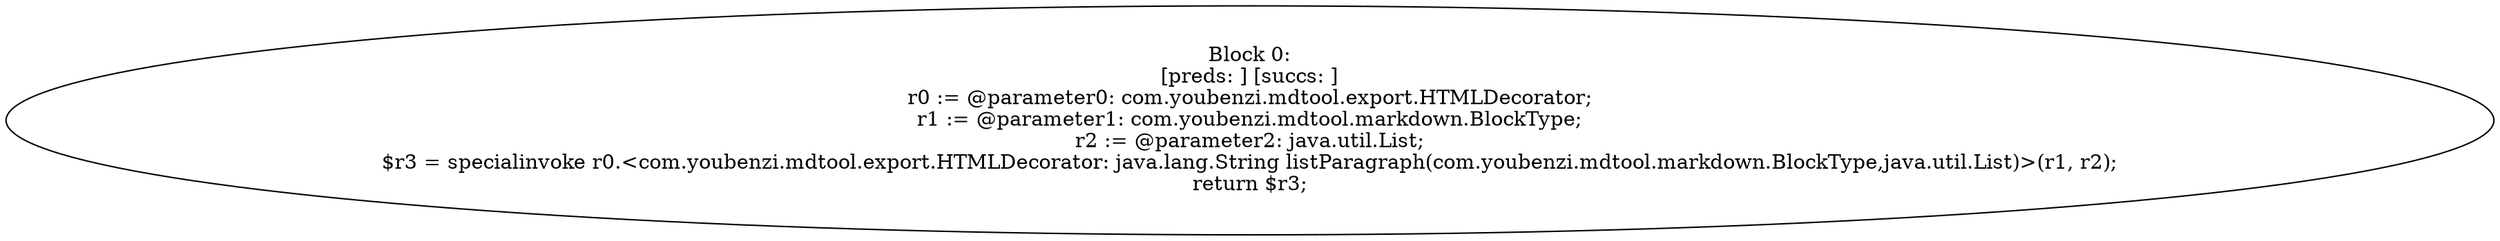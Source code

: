 digraph "unitGraph" {
    "Block 0:
[preds: ] [succs: ]
r0 := @parameter0: com.youbenzi.mdtool.export.HTMLDecorator;
r1 := @parameter1: com.youbenzi.mdtool.markdown.BlockType;
r2 := @parameter2: java.util.List;
$r3 = specialinvoke r0.<com.youbenzi.mdtool.export.HTMLDecorator: java.lang.String listParagraph(com.youbenzi.mdtool.markdown.BlockType,java.util.List)>(r1, r2);
return $r3;
"
}
